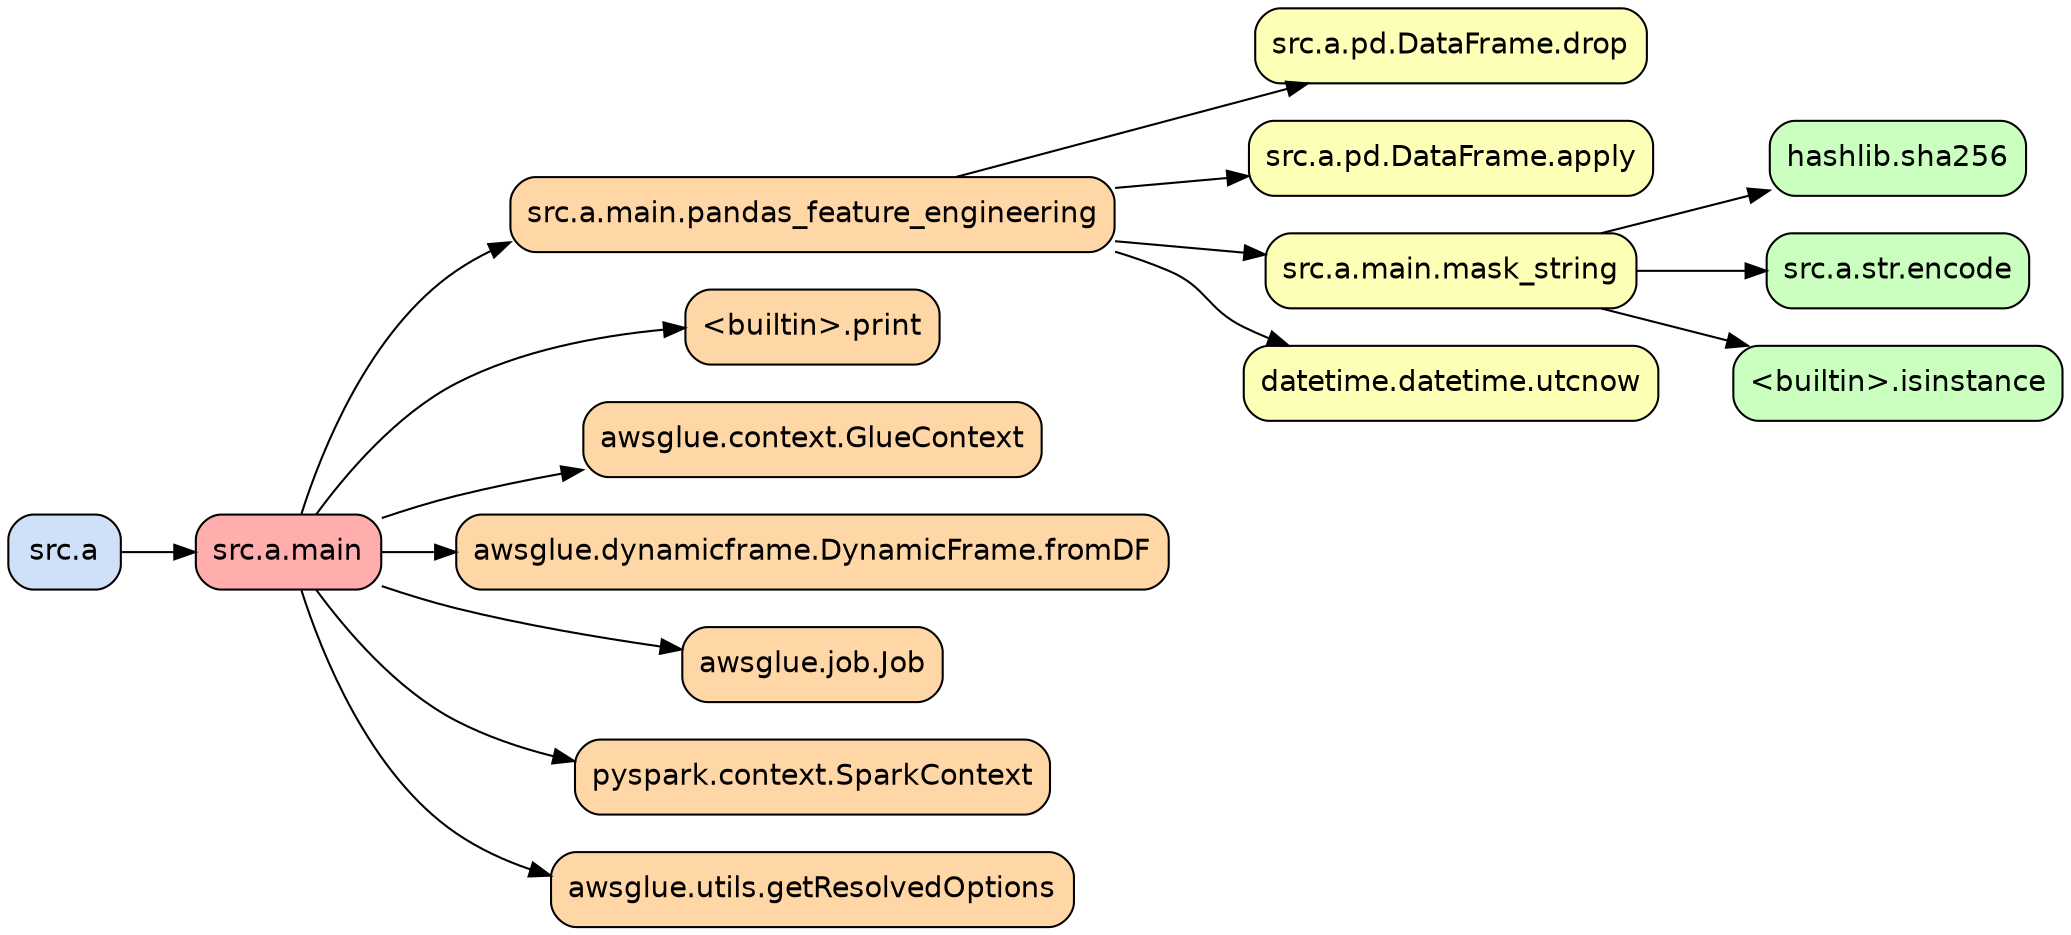 digraph CallGraph {
  rankdir="LR";
  node [shape=box, style="rounded,filled", fontname="Helvetica"];
  edge [fontname="Helvetica"];
  "src.a.main.pandas_feature_engineering" [label="src.a.main.pandas_feature_engineering", fillcolor="#ffd6a5", tooltip=<Could not load code preview.>];
  "hashlib.sha256" [label="hashlib.sha256", fillcolor="#caffbf"];
  "<builtin>.print" [label="<builtin>.print", fillcolor="#ffd6a5"];
  "awsglue.context.GlueContext" [label="awsglue.context.GlueContext", fillcolor="#ffd6a5"];
  "awsglue.dynamicframe.DynamicFrame.fromDF" [label="awsglue.dynamicframe.DynamicFrame.fromDF", fillcolor="#ffd6a5"];
  "src.a.pd.DataFrame.drop" [label="src.a.pd.DataFrame.drop", fillcolor="#fdffb6"];
  "src.a.pd.DataFrame.apply" [label="src.a.pd.DataFrame.apply", fillcolor="#fdffb6"];
  "src.a" [label="src.a", fillcolor="#d1e0f9", tooltip=<Could not load code preview.>];
  "awsglue.job.Job" [label="awsglue.job.Job", fillcolor="#ffd6a5"];
  "pyspark.context.SparkContext" [label="pyspark.context.SparkContext", fillcolor="#ffd6a5"];
  "src.a.str.encode" [label="src.a.str.encode", fillcolor="#caffbf"];
  "<builtin>.isinstance" [label="<builtin>.isinstance", fillcolor="#caffbf"];
  "src.a.main" [label="src.a.main", fillcolor="#ffadad", tooltip=<Could not load code preview.>];
  "awsglue.utils.getResolvedOptions" [label="awsglue.utils.getResolvedOptions", fillcolor="#ffd6a5"];
  "src.a.main.mask_string" [label="src.a.main.mask_string", fillcolor="#fdffb6", tooltip=<Could not load code preview.>];
  "datetime.datetime.utcnow" [label="datetime.datetime.utcnow", fillcolor="#fdffb6"];

  "src.a.main" -> "src.a.main.pandas_feature_engineering";
  "src.a.main" -> "awsglue.context.GlueContext";
  "src.a.main" -> "<builtin>.print";
  "src.a.main" -> "pyspark.context.SparkContext";
  "src.a.main" -> "awsglue.dynamicframe.DynamicFrame.fromDF";
  "src.a.main" -> "awsglue.job.Job";
  "src.a.main" -> "awsglue.utils.getResolvedOptions";
  "src.a.main.pandas_feature_engineering" -> "datetime.datetime.utcnow";
  "src.a.main.pandas_feature_engineering" -> "src.a.pd.DataFrame.apply";
  "src.a.main.pandas_feature_engineering" -> "src.a.main.mask_string";
  "src.a.main.pandas_feature_engineering" -> "src.a.pd.DataFrame.drop";
  "src.a.main.mask_string" -> "hashlib.sha256";
  "src.a.main.mask_string" -> "<builtin>.isinstance";
  "src.a.main.mask_string" -> "src.a.str.encode";
  "src.a" -> "src.a.main";
}